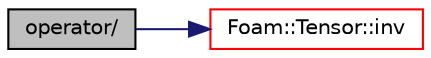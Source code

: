 digraph "operator/"
{
  bgcolor="transparent";
  edge [fontname="Helvetica",fontsize="10",labelfontname="Helvetica",labelfontsize="10"];
  node [fontname="Helvetica",fontsize="10",shape=record];
  rankdir="LR";
  Node1 [label="operator/",height=0.2,width=0.4,color="black", fillcolor="grey75", style="filled", fontcolor="black"];
  Node1 -> Node2 [color="midnightblue",fontsize="10",style="solid",fontname="Helvetica"];
  Node2 [label="Foam::Tensor::inv",height=0.2,width=0.4,color="red",URL="$a02654.html#a7a8bec7f28e5a1069d94c088327df26e",tooltip="Return inverse. "];
}
